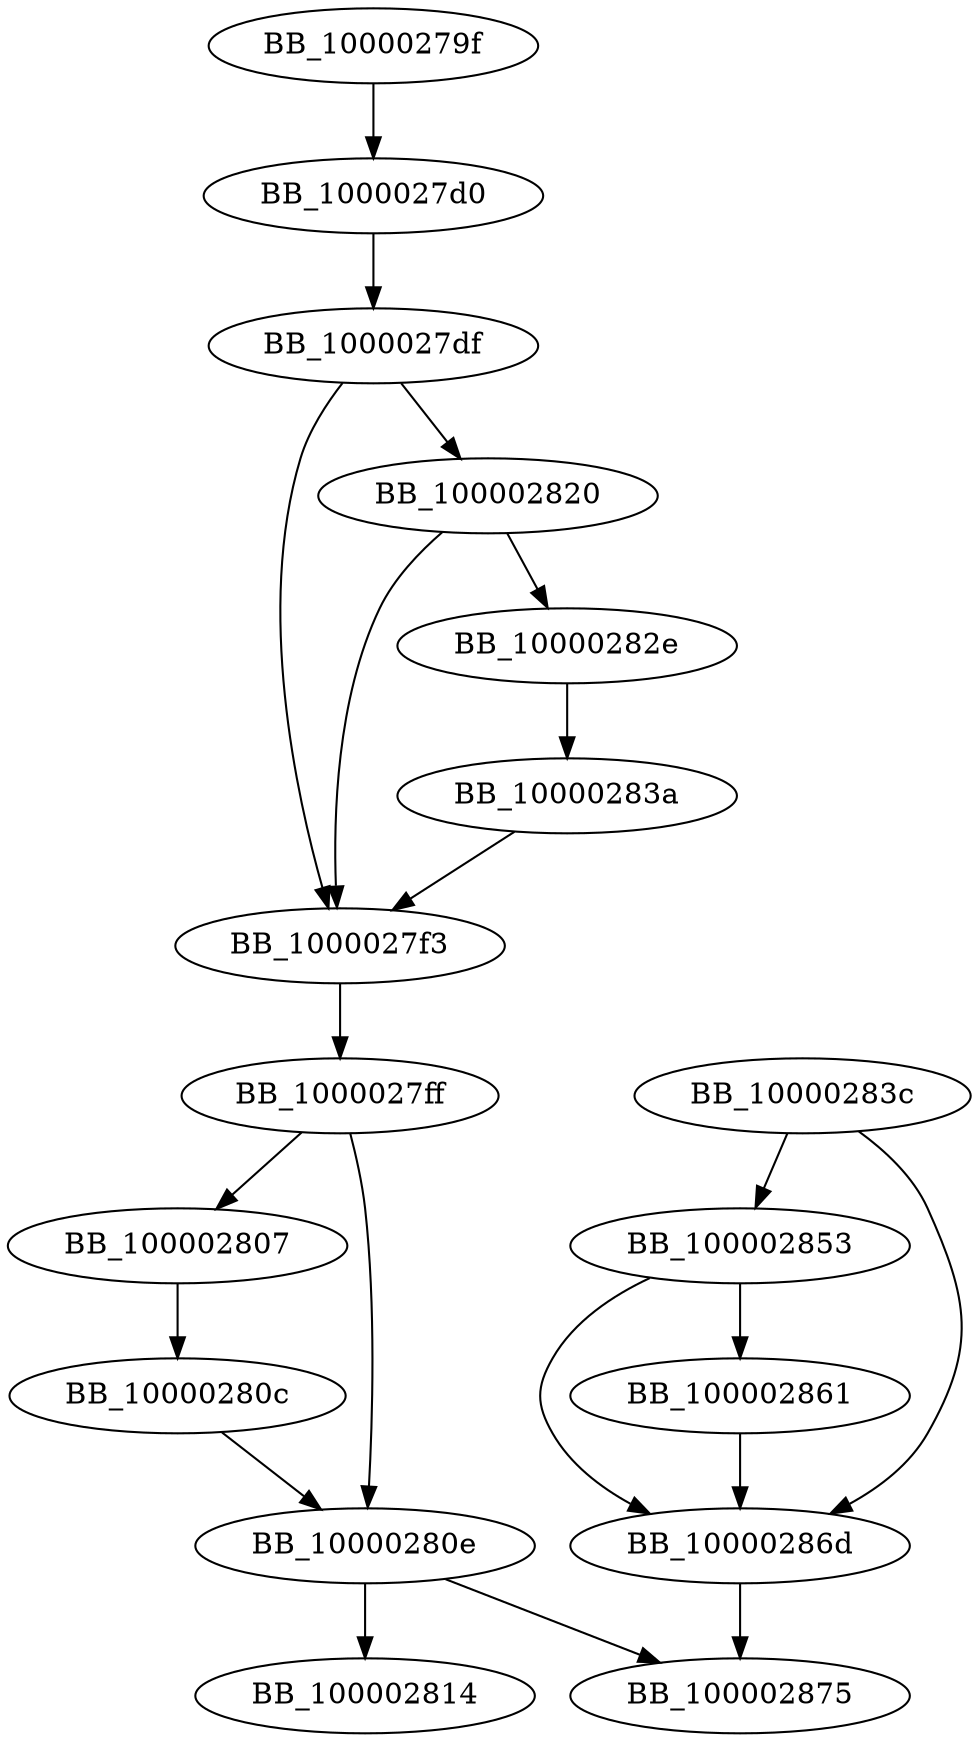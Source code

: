 DiGraph __Z10removeFileSs{
BB_10000279f->BB_1000027d0
BB_1000027d0->BB_1000027df
BB_1000027df->BB_1000027f3
BB_1000027df->BB_100002820
BB_1000027f3->BB_1000027ff
BB_1000027ff->BB_100002807
BB_1000027ff->BB_10000280e
BB_100002807->BB_10000280c
BB_10000280c->BB_10000280e
BB_10000280e->BB_100002814
BB_10000280e->BB_100002875
BB_100002820->BB_1000027f3
BB_100002820->BB_10000282e
BB_10000282e->BB_10000283a
BB_10000283a->BB_1000027f3
BB_10000283c->BB_100002853
BB_10000283c->BB_10000286d
BB_100002853->BB_100002861
BB_100002853->BB_10000286d
BB_100002861->BB_10000286d
BB_10000286d->BB_100002875
}
